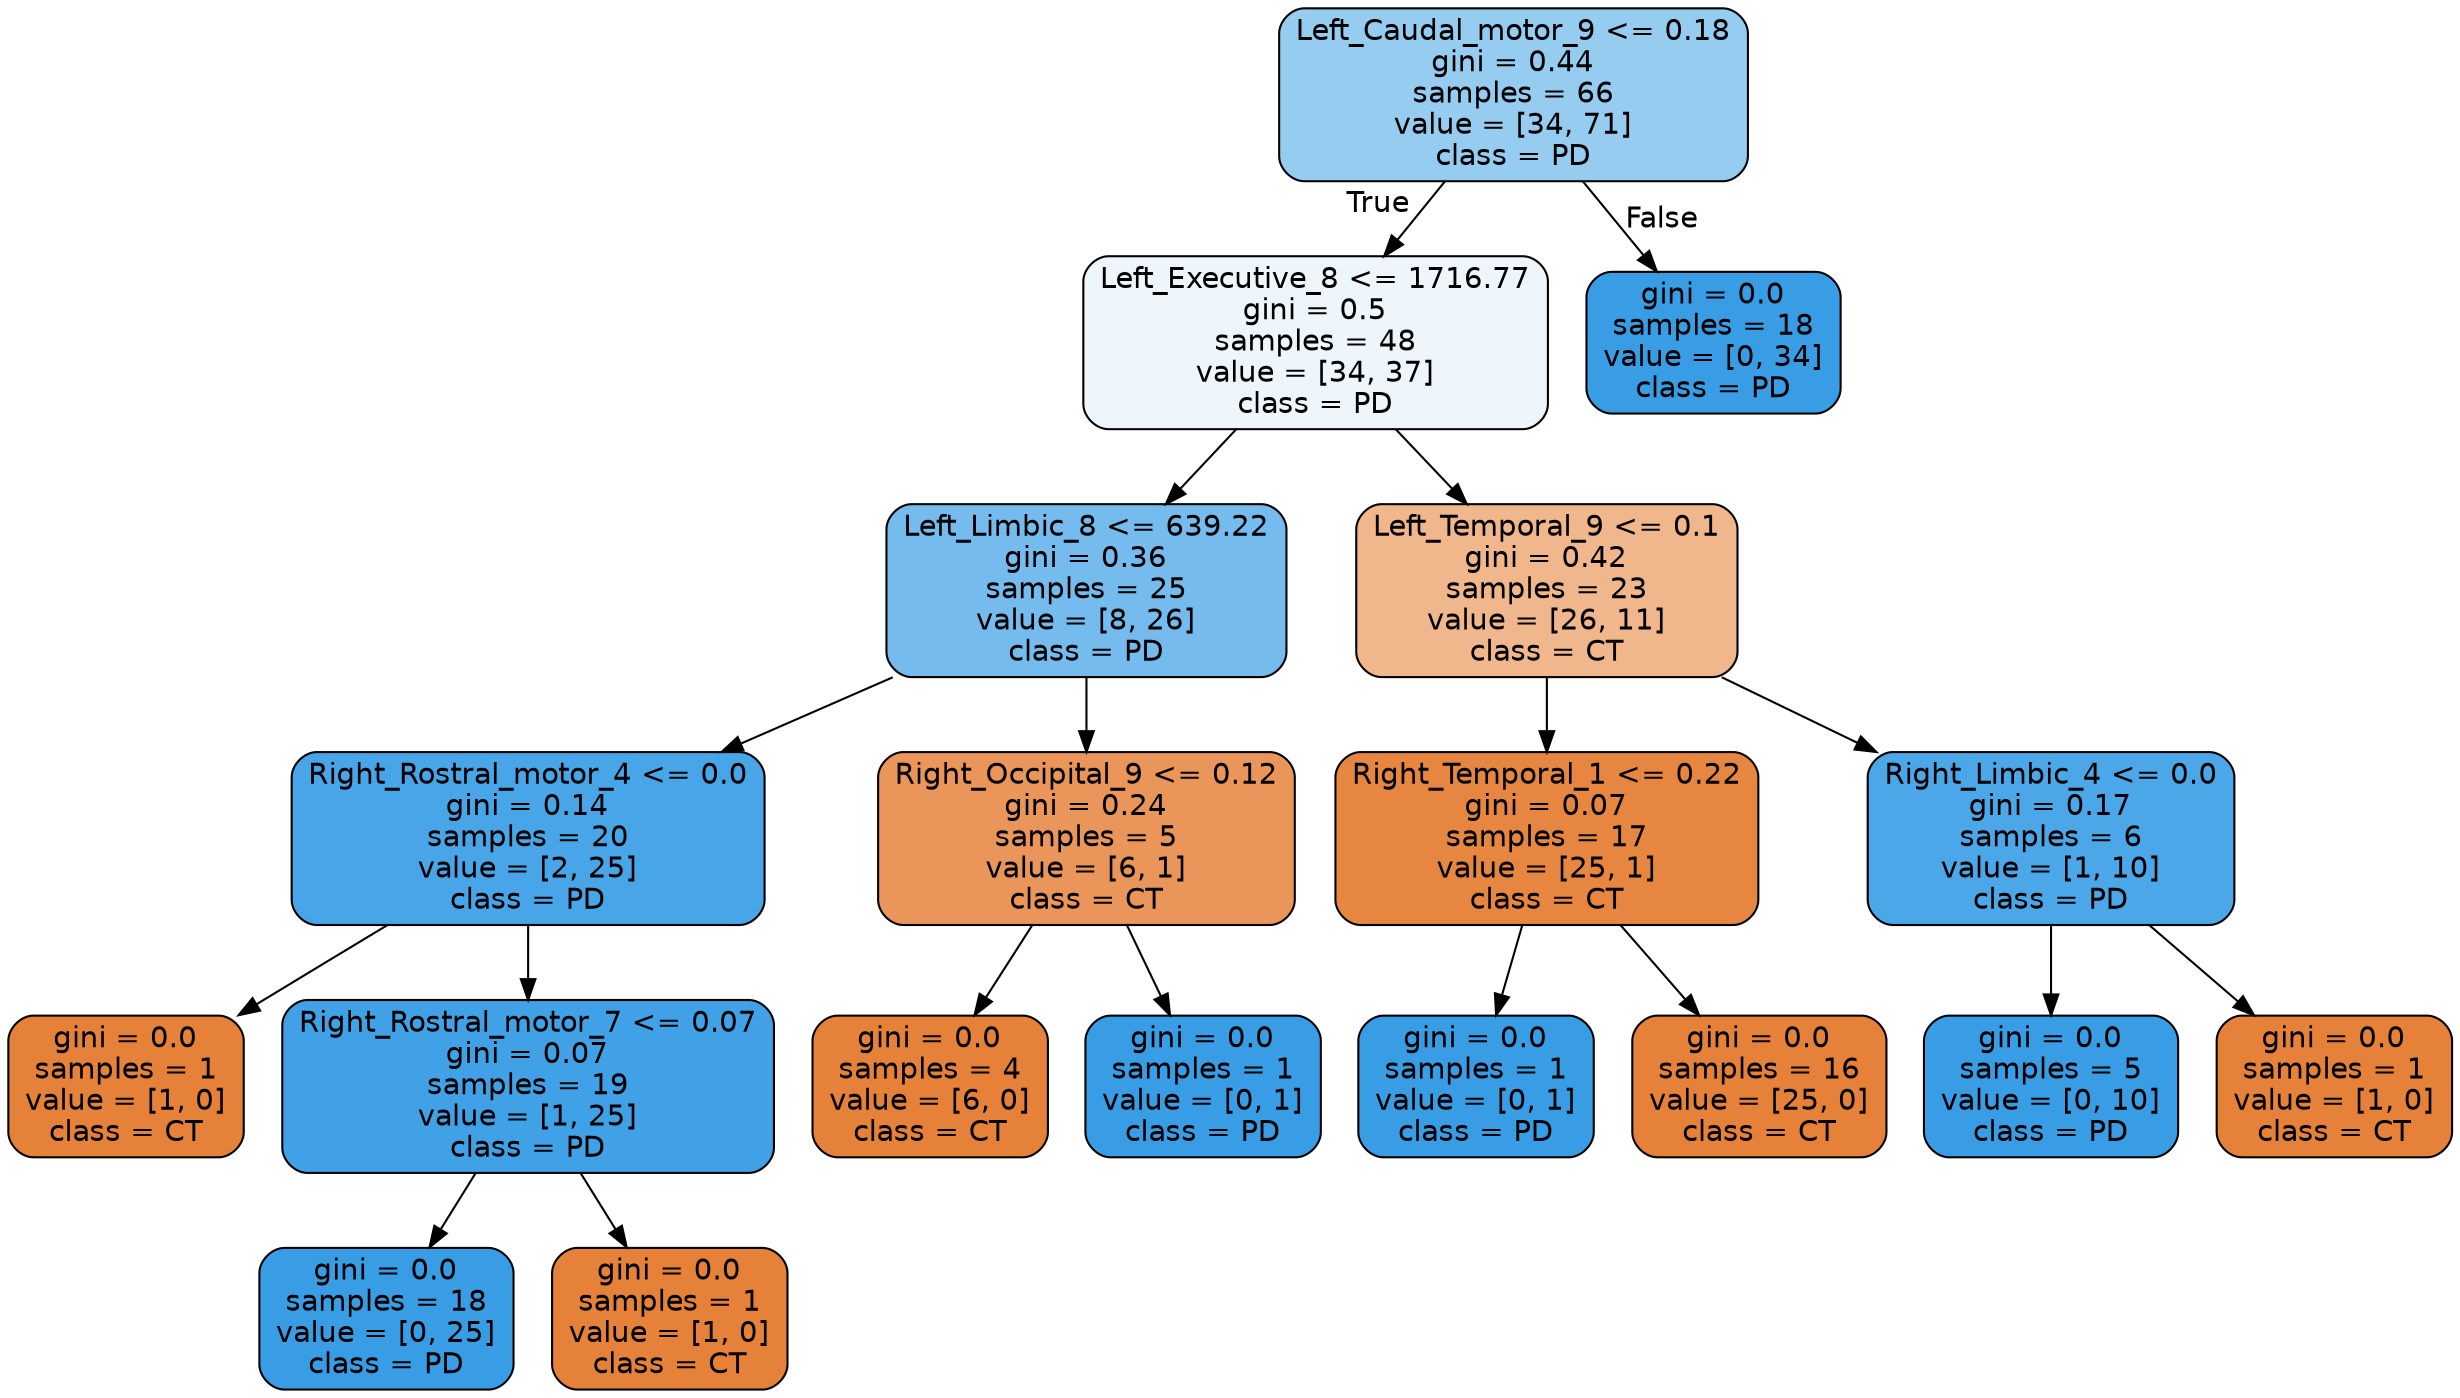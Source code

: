 digraph Tree {
node [shape=box, style="filled, rounded", color="black", fontname=helvetica] ;
edge [fontname=helvetica] ;
0 [label="Left_Caudal_motor_9 <= 0.18\ngini = 0.44\nsamples = 66\nvalue = [34, 71]\nclass = PD", fillcolor="#399de585"] ;
1 [label="Left_Executive_8 <= 1716.77\ngini = 0.5\nsamples = 48\nvalue = [34, 37]\nclass = PD", fillcolor="#399de515"] ;
0 -> 1 [labeldistance=2.5, labelangle=45, headlabel="True"] ;
2 [label="Left_Limbic_8 <= 639.22\ngini = 0.36\nsamples = 25\nvalue = [8, 26]\nclass = PD", fillcolor="#399de5b1"] ;
1 -> 2 ;
3 [label="Right_Rostral_motor_4 <= 0.0\ngini = 0.14\nsamples = 20\nvalue = [2, 25]\nclass = PD", fillcolor="#399de5eb"] ;
2 -> 3 ;
4 [label="gini = 0.0\nsamples = 1\nvalue = [1, 0]\nclass = CT", fillcolor="#e58139ff"] ;
3 -> 4 ;
5 [label="Right_Rostral_motor_7 <= 0.07\ngini = 0.07\nsamples = 19\nvalue = [1, 25]\nclass = PD", fillcolor="#399de5f5"] ;
3 -> 5 ;
6 [label="gini = 0.0\nsamples = 18\nvalue = [0, 25]\nclass = PD", fillcolor="#399de5ff"] ;
5 -> 6 ;
7 [label="gini = 0.0\nsamples = 1\nvalue = [1, 0]\nclass = CT", fillcolor="#e58139ff"] ;
5 -> 7 ;
8 [label="Right_Occipital_9 <= 0.12\ngini = 0.24\nsamples = 5\nvalue = [6, 1]\nclass = CT", fillcolor="#e58139d4"] ;
2 -> 8 ;
9 [label="gini = 0.0\nsamples = 4\nvalue = [6, 0]\nclass = CT", fillcolor="#e58139ff"] ;
8 -> 9 ;
10 [label="gini = 0.0\nsamples = 1\nvalue = [0, 1]\nclass = PD", fillcolor="#399de5ff"] ;
8 -> 10 ;
11 [label="Left_Temporal_9 <= 0.1\ngini = 0.42\nsamples = 23\nvalue = [26, 11]\nclass = CT", fillcolor="#e5813993"] ;
1 -> 11 ;
12 [label="Right_Temporal_1 <= 0.22\ngini = 0.07\nsamples = 17\nvalue = [25, 1]\nclass = CT", fillcolor="#e58139f5"] ;
11 -> 12 ;
13 [label="gini = 0.0\nsamples = 1\nvalue = [0, 1]\nclass = PD", fillcolor="#399de5ff"] ;
12 -> 13 ;
14 [label="gini = 0.0\nsamples = 16\nvalue = [25, 0]\nclass = CT", fillcolor="#e58139ff"] ;
12 -> 14 ;
15 [label="Right_Limbic_4 <= 0.0\ngini = 0.17\nsamples = 6\nvalue = [1, 10]\nclass = PD", fillcolor="#399de5e6"] ;
11 -> 15 ;
16 [label="gini = 0.0\nsamples = 5\nvalue = [0, 10]\nclass = PD", fillcolor="#399de5ff"] ;
15 -> 16 ;
17 [label="gini = 0.0\nsamples = 1\nvalue = [1, 0]\nclass = CT", fillcolor="#e58139ff"] ;
15 -> 17 ;
18 [label="gini = 0.0\nsamples = 18\nvalue = [0, 34]\nclass = PD", fillcolor="#399de5ff"] ;
0 -> 18 [labeldistance=2.5, labelangle=-45, headlabel="False"] ;
}